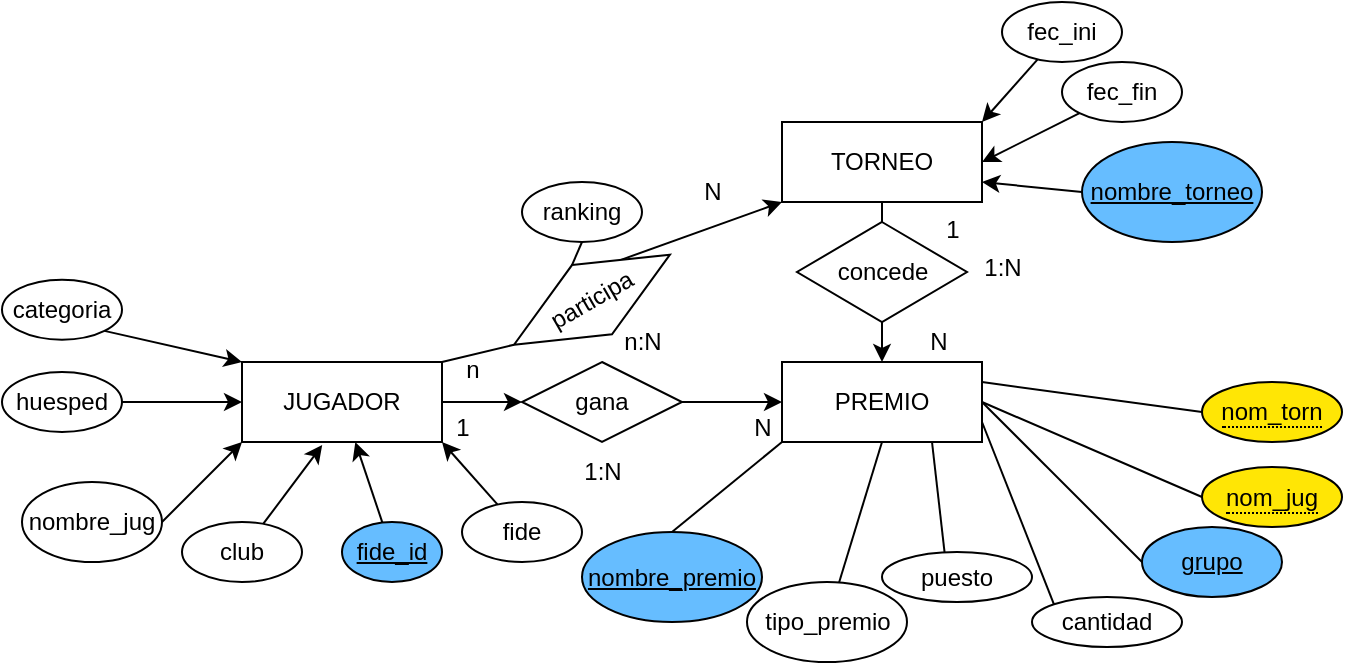 <mxfile version="21.2.7" type="device">
  <diagram name="Página-1" id="pKg81f2gCyS8f13GSDu7">
    <mxGraphModel dx="1199" dy="663" grid="1" gridSize="10" guides="1" tooltips="1" connect="1" arrows="1" fold="1" page="1" pageScale="1" pageWidth="827" pageHeight="1169" math="0" shadow="0">
      <root>
        <mxCell id="0" />
        <mxCell id="1" parent="0" />
        <mxCell id="TVhmCK1QDhyFKudb4yv_-14" style="edgeStyle=orthogonalEdgeStyle;rounded=0;orthogonalLoop=1;jettySize=auto;html=1;" parent="1" source="0aDVTXw7b1kCWrRwDKC4-12" target="TVhmCK1QDhyFKudb4yv_-8" edge="1">
          <mxGeometry relative="1" as="geometry" />
        </mxCell>
        <mxCell id="TVhmCK1QDhyFKudb4yv_-15" style="rounded=0;orthogonalLoop=1;jettySize=auto;html=1;exitX=1;exitY=0;exitDx=0;exitDy=0;entryX=0;entryY=1;entryDx=0;entryDy=0;startArrow=none;" parent="1" source="TVhmCK1QDhyFKudb4yv_-53" target="TVhmCK1QDhyFKudb4yv_-7" edge="1">
          <mxGeometry relative="1" as="geometry" />
        </mxCell>
        <mxCell id="TVhmCK1QDhyFKudb4yv_-5" value="JUGADOR&lt;br&gt;" style="whiteSpace=wrap;html=1;align=center;" parent="1" vertex="1">
          <mxGeometry x="260" y="310" width="100" height="40" as="geometry" />
        </mxCell>
        <mxCell id="TVhmCK1QDhyFKudb4yv_-12" style="edgeStyle=orthogonalEdgeStyle;rounded=0;orthogonalLoop=1;jettySize=auto;html=1;entryX=0.5;entryY=0;entryDx=0;entryDy=0;" parent="1" source="TVhmCK1QDhyFKudb4yv_-7" target="TVhmCK1QDhyFKudb4yv_-8" edge="1">
          <mxGeometry relative="1" as="geometry" />
        </mxCell>
        <mxCell id="TVhmCK1QDhyFKudb4yv_-7" value="TORNEO&lt;br&gt;" style="whiteSpace=wrap;html=1;align=center;" parent="1" vertex="1">
          <mxGeometry x="530" y="190" width="100" height="40" as="geometry" />
        </mxCell>
        <mxCell id="TVhmCK1QDhyFKudb4yv_-8" value="PREMIO&lt;br&gt;" style="whiteSpace=wrap;html=1;align=center;" parent="1" vertex="1">
          <mxGeometry x="530" y="310" width="100" height="40" as="geometry" />
        </mxCell>
        <mxCell id="TVhmCK1QDhyFKudb4yv_-25" style="edgeStyle=none;rounded=0;orthogonalLoop=1;jettySize=auto;html=1;exitX=1;exitY=0.5;exitDx=0;exitDy=0;entryX=0;entryY=1;entryDx=0;entryDy=0;" parent="1" source="TVhmCK1QDhyFKudb4yv_-18" target="TVhmCK1QDhyFKudb4yv_-5" edge="1">
          <mxGeometry relative="1" as="geometry" />
        </mxCell>
        <mxCell id="TVhmCK1QDhyFKudb4yv_-18" value="nombre_jug" style="ellipse;whiteSpace=wrap;html=1;align=center;" parent="1" vertex="1">
          <mxGeometry x="150" y="370" width="70" height="40" as="geometry" />
        </mxCell>
        <mxCell id="TVhmCK1QDhyFKudb4yv_-23" style="edgeStyle=none;rounded=0;orthogonalLoop=1;jettySize=auto;html=1;entryX=0.401;entryY=1.039;entryDx=0;entryDy=0;entryPerimeter=0;" parent="1" source="TVhmCK1QDhyFKudb4yv_-20" target="TVhmCK1QDhyFKudb4yv_-5" edge="1">
          <mxGeometry relative="1" as="geometry" />
        </mxCell>
        <mxCell id="TVhmCK1QDhyFKudb4yv_-20" value="club" style="ellipse;whiteSpace=wrap;html=1;align=center;" parent="1" vertex="1">
          <mxGeometry x="230" y="390" width="60" height="30" as="geometry" />
        </mxCell>
        <mxCell id="TVhmCK1QDhyFKudb4yv_-26" style="edgeStyle=none;rounded=0;orthogonalLoop=1;jettySize=auto;html=1;" parent="1" source="TVhmCK1QDhyFKudb4yv_-22" target="TVhmCK1QDhyFKudb4yv_-5" edge="1">
          <mxGeometry relative="1" as="geometry" />
        </mxCell>
        <mxCell id="TVhmCK1QDhyFKudb4yv_-22" value="fide_id" style="ellipse;whiteSpace=wrap;html=1;align=center;fontStyle=4;fillColor=#66BDFF;" parent="1" vertex="1">
          <mxGeometry x="310" y="390" width="50" height="30" as="geometry" />
        </mxCell>
        <mxCell id="TVhmCK1QDhyFKudb4yv_-34" style="edgeStyle=none;rounded=0;orthogonalLoop=1;jettySize=auto;html=1;entryX=1;entryY=0;entryDx=0;entryDy=0;" parent="1" source="TVhmCK1QDhyFKudb4yv_-31" target="TVhmCK1QDhyFKudb4yv_-7" edge="1">
          <mxGeometry relative="1" as="geometry" />
        </mxCell>
        <mxCell id="TVhmCK1QDhyFKudb4yv_-31" value="fec_ini" style="ellipse;whiteSpace=wrap;html=1;align=center;" parent="1" vertex="1">
          <mxGeometry x="640" y="130" width="60" height="30" as="geometry" />
        </mxCell>
        <mxCell id="TVhmCK1QDhyFKudb4yv_-33" style="edgeStyle=none;rounded=0;orthogonalLoop=1;jettySize=auto;html=1;entryX=1;entryY=0.5;entryDx=0;entryDy=0;" parent="1" source="TVhmCK1QDhyFKudb4yv_-32" target="TVhmCK1QDhyFKudb4yv_-7" edge="1">
          <mxGeometry relative="1" as="geometry" />
        </mxCell>
        <mxCell id="TVhmCK1QDhyFKudb4yv_-32" value="fec_fin" style="ellipse;whiteSpace=wrap;html=1;align=center;" parent="1" vertex="1">
          <mxGeometry x="670" y="160" width="60" height="30" as="geometry" />
        </mxCell>
        <mxCell id="TVhmCK1QDhyFKudb4yv_-36" style="edgeStyle=none;rounded=0;orthogonalLoop=1;jettySize=auto;html=1;exitX=0;exitY=0.5;exitDx=0;exitDy=0;entryX=1;entryY=0.75;entryDx=0;entryDy=0;" parent="1" source="TVhmCK1QDhyFKudb4yv_-57" target="TVhmCK1QDhyFKudb4yv_-7" edge="1">
          <mxGeometry relative="1" as="geometry">
            <mxPoint x="680" y="210" as="sourcePoint" />
          </mxGeometry>
        </mxCell>
        <mxCell id="TVhmCK1QDhyFKudb4yv_-42" style="edgeStyle=none;rounded=0;orthogonalLoop=1;jettySize=auto;html=1;entryX=0;entryY=1;entryDx=0;entryDy=0;exitX=0.5;exitY=0;exitDx=0;exitDy=0;endArrow=none;endFill=0;" parent="1" source="0aDVTXw7b1kCWrRwDKC4-27" target="TVhmCK1QDhyFKudb4yv_-8" edge="1">
          <mxGeometry relative="1" as="geometry">
            <mxPoint x="508.525" y="396.725" as="sourcePoint" />
          </mxGeometry>
        </mxCell>
        <mxCell id="TVhmCK1QDhyFKudb4yv_-45" style="edgeStyle=none;rounded=0;orthogonalLoop=1;jettySize=auto;html=1;entryX=0.5;entryY=1;entryDx=0;entryDy=0;endArrow=none;endFill=0;" parent="1" source="TVhmCK1QDhyFKudb4yv_-44" target="TVhmCK1QDhyFKudb4yv_-8" edge="1">
          <mxGeometry relative="1" as="geometry" />
        </mxCell>
        <mxCell id="TVhmCK1QDhyFKudb4yv_-44" value="tipo_premio" style="ellipse;whiteSpace=wrap;html=1;align=center;" parent="1" vertex="1">
          <mxGeometry x="512.5" y="420" width="80" height="40" as="geometry" />
        </mxCell>
        <mxCell id="TVhmCK1QDhyFKudb4yv_-54" value="" style="rounded=0;orthogonalLoop=1;jettySize=auto;html=1;exitX=1;exitY=0;exitDx=0;exitDy=0;entryX=0;entryY=0.5;entryDx=0;entryDy=0;endArrow=none;" parent="1" source="TVhmCK1QDhyFKudb4yv_-5" target="TVhmCK1QDhyFKudb4yv_-53" edge="1">
          <mxGeometry relative="1" as="geometry">
            <mxPoint x="360" y="310" as="sourcePoint" />
            <mxPoint x="530" y="230" as="targetPoint" />
          </mxGeometry>
        </mxCell>
        <mxCell id="TVhmCK1QDhyFKudb4yv_-56" style="rounded=0;orthogonalLoop=1;jettySize=auto;html=1;exitX=0.5;exitY=0;exitDx=0;exitDy=0;entryX=0.5;entryY=1;entryDx=0;entryDy=0;endArrow=none;endFill=0;" parent="1" source="TVhmCK1QDhyFKudb4yv_-53" target="TVhmCK1QDhyFKudb4yv_-55" edge="1">
          <mxGeometry relative="1" as="geometry" />
        </mxCell>
        <mxCell id="TVhmCK1QDhyFKudb4yv_-53" value="participa&lt;br&gt;" style="shape=rhombus;perimeter=rhombusPerimeter;whiteSpace=wrap;html=1;align=center;rotation=-30;" parent="1" vertex="1">
          <mxGeometry x="390" y="258.84" width="90" height="40" as="geometry" />
        </mxCell>
        <mxCell id="TVhmCK1QDhyFKudb4yv_-55" value="ranking" style="ellipse;whiteSpace=wrap;html=1;align=center;" parent="1" vertex="1">
          <mxGeometry x="400" y="220" width="60" height="30" as="geometry" />
        </mxCell>
        <mxCell id="TVhmCK1QDhyFKudb4yv_-57" value="nombre_torneo" style="ellipse;whiteSpace=wrap;html=1;align=center;fontStyle=4;fillColor=#66BDFF;" parent="1" vertex="1">
          <mxGeometry x="680" y="200" width="90" height="50" as="geometry" />
        </mxCell>
        <mxCell id="TVhmCK1QDhyFKudb4yv_-59" style="edgeStyle=none;rounded=0;orthogonalLoop=1;jettySize=auto;html=1;entryX=1;entryY=1;entryDx=0;entryDy=0;" parent="1" source="TVhmCK1QDhyFKudb4yv_-58" target="TVhmCK1QDhyFKudb4yv_-5" edge="1">
          <mxGeometry relative="1" as="geometry" />
        </mxCell>
        <mxCell id="TVhmCK1QDhyFKudb4yv_-58" value="fide" style="ellipse;whiteSpace=wrap;html=1;align=center;" parent="1" vertex="1">
          <mxGeometry x="370" y="380" width="60" height="30" as="geometry" />
        </mxCell>
        <mxCell id="0aDVTXw7b1kCWrRwDKC4-6" value="N" style="text;html=1;align=center;verticalAlign=middle;resizable=0;points=[];autosize=1;strokeColor=none;fillColor=none;" vertex="1" parent="1">
          <mxGeometry x="480" y="210" width="30" height="30" as="geometry" />
        </mxCell>
        <mxCell id="0aDVTXw7b1kCWrRwDKC4-7" value="n" style="text;html=1;align=center;verticalAlign=middle;resizable=0;points=[];autosize=1;strokeColor=none;fillColor=none;" vertex="1" parent="1">
          <mxGeometry x="360" y="298.84" width="30" height="30" as="geometry" />
        </mxCell>
        <mxCell id="0aDVTXw7b1kCWrRwDKC4-8" value="n:N" style="text;html=1;align=center;verticalAlign=middle;resizable=0;points=[];autosize=1;strokeColor=none;fillColor=none;" vertex="1" parent="1">
          <mxGeometry x="440" y="285" width="40" height="30" as="geometry" />
        </mxCell>
        <mxCell id="0aDVTXw7b1kCWrRwDKC4-11" style="edgeStyle=orthogonalEdgeStyle;rounded=0;orthogonalLoop=1;jettySize=auto;html=1;entryX=0;entryY=0.5;entryDx=0;entryDy=0;" edge="1" parent="1" source="0aDVTXw7b1kCWrRwDKC4-10" target="TVhmCK1QDhyFKudb4yv_-5">
          <mxGeometry relative="1" as="geometry" />
        </mxCell>
        <mxCell id="0aDVTXw7b1kCWrRwDKC4-10" value="huesped" style="ellipse;whiteSpace=wrap;html=1;align=center;" vertex="1" parent="1">
          <mxGeometry x="140" y="315" width="60" height="30" as="geometry" />
        </mxCell>
        <mxCell id="0aDVTXw7b1kCWrRwDKC4-13" value="" style="edgeStyle=orthogonalEdgeStyle;rounded=0;orthogonalLoop=1;jettySize=auto;html=1;" edge="1" parent="1" source="TVhmCK1QDhyFKudb4yv_-5" target="0aDVTXw7b1kCWrRwDKC4-12">
          <mxGeometry relative="1" as="geometry">
            <mxPoint x="360" y="330" as="sourcePoint" />
            <mxPoint x="530" y="330" as="targetPoint" />
          </mxGeometry>
        </mxCell>
        <mxCell id="0aDVTXw7b1kCWrRwDKC4-12" value="gana" style="shape=rhombus;perimeter=rhombusPerimeter;whiteSpace=wrap;html=1;align=center;" vertex="1" parent="1">
          <mxGeometry x="400" y="310" width="80" height="40" as="geometry" />
        </mxCell>
        <mxCell id="0aDVTXw7b1kCWrRwDKC4-14" value="1" style="text;html=1;align=center;verticalAlign=middle;resizable=0;points=[];autosize=1;strokeColor=none;fillColor=none;" vertex="1" parent="1">
          <mxGeometry x="355" y="328" width="30" height="30" as="geometry" />
        </mxCell>
        <mxCell id="0aDVTXw7b1kCWrRwDKC4-15" value="N" style="text;html=1;align=center;verticalAlign=middle;resizable=0;points=[];autosize=1;strokeColor=none;fillColor=none;" vertex="1" parent="1">
          <mxGeometry x="505" y="328" width="30" height="30" as="geometry" />
        </mxCell>
        <mxCell id="0aDVTXw7b1kCWrRwDKC4-16" value="1:N" style="text;html=1;align=center;verticalAlign=middle;resizable=0;points=[];autosize=1;strokeColor=none;fillColor=none;" vertex="1" parent="1">
          <mxGeometry x="420" y="350" width="40" height="30" as="geometry" />
        </mxCell>
        <mxCell id="0aDVTXw7b1kCWrRwDKC4-18" style="rounded=0;orthogonalLoop=1;jettySize=auto;html=1;exitX=1;exitY=1;exitDx=0;exitDy=0;entryX=0;entryY=0;entryDx=0;entryDy=0;" edge="1" parent="1" source="0aDVTXw7b1kCWrRwDKC4-17" target="TVhmCK1QDhyFKudb4yv_-5">
          <mxGeometry relative="1" as="geometry" />
        </mxCell>
        <mxCell id="0aDVTXw7b1kCWrRwDKC4-17" value="categoria" style="ellipse;whiteSpace=wrap;html=1;align=center;" vertex="1" parent="1">
          <mxGeometry x="140" y="268.84" width="60" height="30" as="geometry" />
        </mxCell>
        <mxCell id="0aDVTXw7b1kCWrRwDKC4-23" style="rounded=0;orthogonalLoop=1;jettySize=auto;html=1;entryX=1;entryY=0.75;entryDx=0;entryDy=0;exitX=0;exitY=0;exitDx=0;exitDy=0;endArrow=none;endFill=0;" edge="1" parent="1" source="0aDVTXw7b1kCWrRwDKC4-24" target="TVhmCK1QDhyFKudb4yv_-8">
          <mxGeometry relative="1" as="geometry">
            <mxPoint x="710" y="335" as="sourcePoint" />
          </mxGeometry>
        </mxCell>
        <mxCell id="0aDVTXw7b1kCWrRwDKC4-22" style="rounded=0;orthogonalLoop=1;jettySize=auto;html=1;entryX=0.75;entryY=1;entryDx=0;entryDy=0;exitX=0.419;exitY=0.056;exitDx=0;exitDy=0;exitPerimeter=0;endArrow=none;endFill=0;" edge="1" parent="1" source="0aDVTXw7b1kCWrRwDKC4-25" target="TVhmCK1QDhyFKudb4yv_-8">
          <mxGeometry relative="1" as="geometry">
            <mxPoint x="710" y="395.0" as="sourcePoint" />
          </mxGeometry>
        </mxCell>
        <mxCell id="0aDVTXw7b1kCWrRwDKC4-24" value="cantidad" style="ellipse;whiteSpace=wrap;html=1;align=center;" vertex="1" parent="1">
          <mxGeometry x="655" y="427.5" width="75" height="25" as="geometry" />
        </mxCell>
        <mxCell id="0aDVTXw7b1kCWrRwDKC4-25" value="puesto" style="ellipse;whiteSpace=wrap;html=1;align=center;" vertex="1" parent="1">
          <mxGeometry x="580" y="405" width="75" height="25" as="geometry" />
        </mxCell>
        <mxCell id="0aDVTXw7b1kCWrRwDKC4-27" value="nombre_premio" style="ellipse;whiteSpace=wrap;html=1;align=center;fontStyle=4;strokeColor=#000000;fillColor=#66BDFF;" vertex="1" parent="1">
          <mxGeometry x="430" y="395" width="90" height="45" as="geometry" />
        </mxCell>
        <mxCell id="0aDVTXw7b1kCWrRwDKC4-28" value="concede" style="shape=rhombus;perimeter=rhombusPerimeter;whiteSpace=wrap;html=1;align=center;" vertex="1" parent="1">
          <mxGeometry x="537.5" y="240" width="85" height="50" as="geometry" />
        </mxCell>
        <mxCell id="0aDVTXw7b1kCWrRwDKC4-30" value="1" style="text;html=1;align=center;verticalAlign=middle;resizable=0;points=[];autosize=1;strokeColor=none;fillColor=none;" vertex="1" parent="1">
          <mxGeometry x="600" y="228.84" width="30" height="30" as="geometry" />
        </mxCell>
        <mxCell id="0aDVTXw7b1kCWrRwDKC4-31" value="N" style="text;html=1;align=center;verticalAlign=middle;resizable=0;points=[];autosize=1;strokeColor=none;fillColor=none;" vertex="1" parent="1">
          <mxGeometry x="592.5" y="285" width="30" height="30" as="geometry" />
        </mxCell>
        <mxCell id="0aDVTXw7b1kCWrRwDKC4-32" value="1:N" style="text;html=1;align=center;verticalAlign=middle;resizable=0;points=[];autosize=1;strokeColor=none;fillColor=none;" vertex="1" parent="1">
          <mxGeometry x="620" y="248" width="40" height="30" as="geometry" />
        </mxCell>
        <mxCell id="0aDVTXw7b1kCWrRwDKC4-58" style="rounded=0;orthogonalLoop=1;jettySize=auto;html=1;entryX=1;entryY=0.5;entryDx=0;entryDy=0;exitX=0;exitY=0.5;exitDx=0;exitDy=0;endArrow=none;endFill=0;" edge="1" parent="1" source="0aDVTXw7b1kCWrRwDKC4-59" target="TVhmCK1QDhyFKudb4yv_-8">
          <mxGeometry relative="1" as="geometry">
            <mxPoint x="720.53" y="354.13" as="sourcePoint" />
          </mxGeometry>
        </mxCell>
        <mxCell id="0aDVTXw7b1kCWrRwDKC4-59" value="grupo" style="ellipse;whiteSpace=wrap;html=1;align=center;fontStyle=4;fillColor=#66BDFF;" vertex="1" parent="1">
          <mxGeometry x="710" y="392.5" width="70" height="35" as="geometry" />
        </mxCell>
        <mxCell id="0aDVTXw7b1kCWrRwDKC4-61" style="rounded=0;orthogonalLoop=1;jettySize=auto;html=1;exitX=0;exitY=0.5;exitDx=0;exitDy=0;endArrow=none;endFill=0;" edge="1" parent="1" source="0aDVTXw7b1kCWrRwDKC4-60">
          <mxGeometry relative="1" as="geometry">
            <mxPoint x="630" y="330" as="targetPoint" />
          </mxGeometry>
        </mxCell>
        <mxCell id="0aDVTXw7b1kCWrRwDKC4-60" value="&lt;span style=&quot;border-bottom: 1px dotted&quot;&gt;nom_jug&lt;/span&gt;" style="ellipse;whiteSpace=wrap;html=1;align=center;fillColor=#FFE605;" vertex="1" parent="1">
          <mxGeometry x="740" y="362.5" width="70" height="30" as="geometry" />
        </mxCell>
        <mxCell id="0aDVTXw7b1kCWrRwDKC4-63" style="rounded=0;orthogonalLoop=1;jettySize=auto;html=1;exitX=0;exitY=0.5;exitDx=0;exitDy=0;entryX=1;entryY=0.25;entryDx=0;entryDy=0;endArrow=none;endFill=0;" edge="1" parent="1" source="0aDVTXw7b1kCWrRwDKC4-62" target="TVhmCK1QDhyFKudb4yv_-8">
          <mxGeometry relative="1" as="geometry" />
        </mxCell>
        <mxCell id="0aDVTXw7b1kCWrRwDKC4-62" value="&lt;span style=&quot;border-bottom: 1px dotted&quot;&gt;nom_torn&lt;/span&gt;" style="ellipse;whiteSpace=wrap;html=1;align=center;fillColor=#FFE605;" vertex="1" parent="1">
          <mxGeometry x="740" y="320" width="70" height="30" as="geometry" />
        </mxCell>
      </root>
    </mxGraphModel>
  </diagram>
</mxfile>
